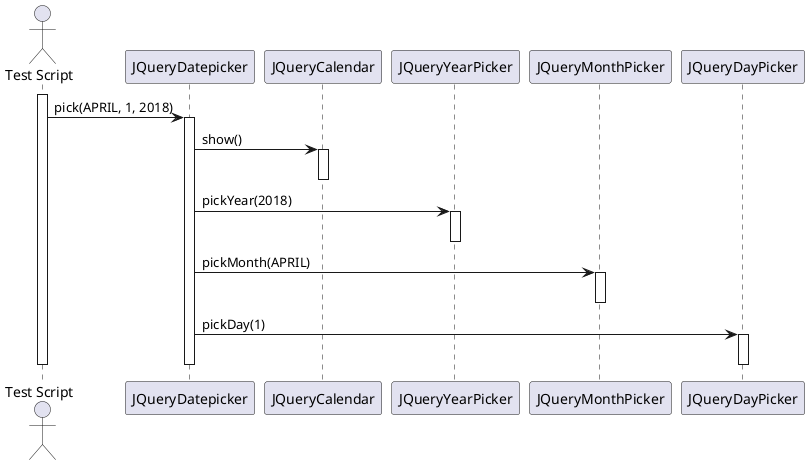 @startuml

actor "Test Script"
participant JQueryDatepicker
participant JQueryCalendar
participant JQueryYearPicker
participant JQueryMonthPicker
participant JQueryDayPicker

activate "Test Script"


"Test Script" -> JQueryDatepicker : pick(APRIL, 1, 2018)
activate JQueryDatepicker
JQueryDatepicker -> JQueryCalendar : show()
activate JQueryCalendar

deactivate JQueryCalendar
JQueryDatepicker -> JQueryYearPicker: pickYear(2018)
activate JQueryYearPicker
deactivate JQueryYearPicker

JQueryDatepicker -> JQueryMonthPicker: pickMonth(APRIL)
activate JQueryMonthPicker
deactivate JQueryMonthPicker


JQueryDatepicker -> JQueryDayPicker: pickDay(1)
activate JQueryDayPicker
deactivate JQueryDayPicker

deactivate JQueryDatepicker

deactivate "Test Script"

@enduml